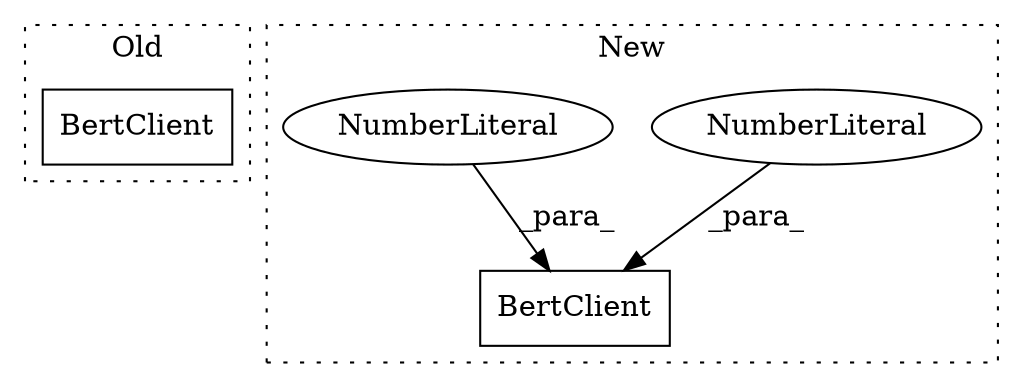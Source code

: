 digraph G {
subgraph cluster0 {
1 [label="BertClient" a="32" s="848,864" l="11,1" shape="box"];
label = "Old";
style="dotted";
}
subgraph cluster1 {
2 [label="BertClient" a="32" s="950,976" l="11,1" shape="box"];
3 [label="NumberLiteral" a="34" s="972" l="4" shape="ellipse"];
4 [label="NumberLiteral" a="34" s="967" l="4" shape="ellipse"];
label = "New";
style="dotted";
}
3 -> 2 [label="_para_"];
4 -> 2 [label="_para_"];
}